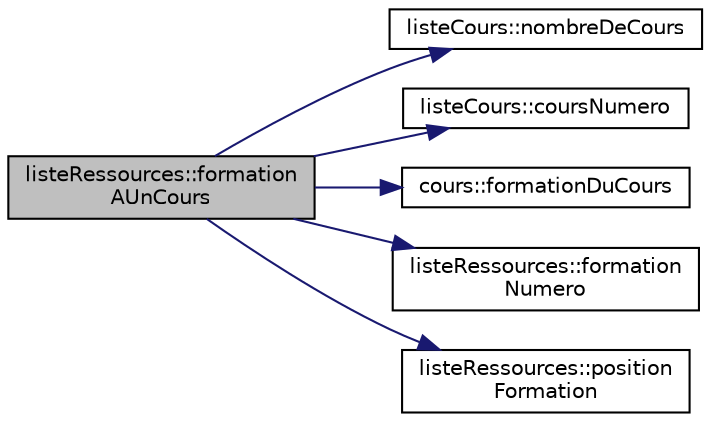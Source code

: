 digraph "listeRessources::formationAUnCours"
{
  edge [fontname="Helvetica",fontsize="10",labelfontname="Helvetica",labelfontsize="10"];
  node [fontname="Helvetica",fontsize="10",shape=record];
  rankdir="LR";
  Node23 [label="listeRessources::formation\lAUnCours",height=0.2,width=0.4,color="black", fillcolor="grey75", style="filled", fontcolor="black"];
  Node23 -> Node24 [color="midnightblue",fontsize="10",style="solid",fontname="Helvetica"];
  Node24 [label="listeCours::nombreDeCours",height=0.2,width=0.4,color="black", fillcolor="white", style="filled",URL="$classliste_cours.html#a34b859c2380770eb560c0a6dcf01cc81",tooltip="Renvoie le nombre de cours. "];
  Node23 -> Node25 [color="midnightblue",fontsize="10",style="solid",fontname="Helvetica"];
  Node25 [label="listeCours::coursNumero",height=0.2,width=0.4,color="black", fillcolor="white", style="filled",URL="$classliste_cours.html#ac00615f15632669bf44424e960c95edd",tooltip="Renvoie le cours dont le numero correspond a l&#39;entier entre en parametre. "];
  Node23 -> Node26 [color="midnightblue",fontsize="10",style="solid",fontname="Helvetica"];
  Node26 [label="cours::formationDuCours",height=0.2,width=0.4,color="black", fillcolor="white", style="filled",URL="$classcours.html#a6f2b466ed292ca0152a90c34509be8af",tooltip="Renvoie la formation lie a un cours. "];
  Node23 -> Node27 [color="midnightblue",fontsize="10",style="solid",fontname="Helvetica"];
  Node27 [label="listeRessources::formation\lNumero",height=0.2,width=0.4,color="black", fillcolor="white", style="filled",URL="$classliste_ressources.html#aa0dc7c74caa61d02294c51fb79f7abe7",tooltip="Renvoie la formation dont le numero est entre en parametre. "];
  Node23 -> Node28 [color="midnightblue",fontsize="10",style="solid",fontname="Helvetica"];
  Node28 [label="listeRessources::position\lFormation",height=0.2,width=0.4,color="black", fillcolor="white", style="filled",URL="$classliste_ressources.html#a1649d1144f57339c52731acf2d5cfa51",tooltip="Renvoie la position de la formation dont le nom est entre en parametre. "];
}
